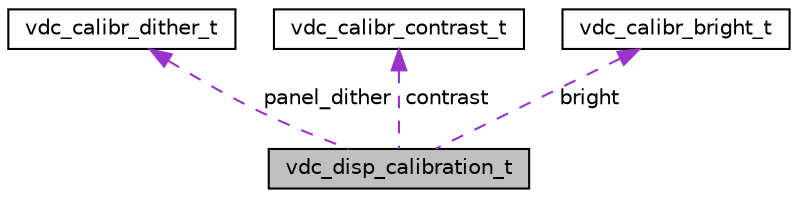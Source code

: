 digraph "vdc_disp_calibration_t"
{
 // LATEX_PDF_SIZE
  edge [fontname="Helvetica",fontsize="10",labelfontname="Helvetica",labelfontsize="10"];
  node [fontname="Helvetica",fontsize="10",shape=record];
  Node1 [label="vdc_disp_calibration_t",height=0.2,width=0.4,color="black", fillcolor="grey75", style="filled", fontcolor="black",tooltip=" "];
  Node2 -> Node1 [dir="back",color="darkorchid3",fontsize="10",style="dashed",label=" panel_dither" ,fontname="Helvetica"];
  Node2 [label="vdc_calibr_dither_t",height=0.2,width=0.4,color="black", fillcolor="white", style="filled",URL="$d1/d1a/structvdc__calibr__dither__t.html",tooltip=" "];
  Node3 -> Node1 [dir="back",color="darkorchid3",fontsize="10",style="dashed",label=" contrast" ,fontname="Helvetica"];
  Node3 [label="vdc_calibr_contrast_t",height=0.2,width=0.4,color="black", fillcolor="white", style="filled",URL="$da/dc5/structvdc__calibr__contrast__t.html",tooltip=" "];
  Node4 -> Node1 [dir="back",color="darkorchid3",fontsize="10",style="dashed",label=" bright" ,fontname="Helvetica"];
  Node4 [label="vdc_calibr_bright_t",height=0.2,width=0.4,color="black", fillcolor="white", style="filled",URL="$d3/d63/structvdc__calibr__bright__t.html",tooltip=" "];
}
